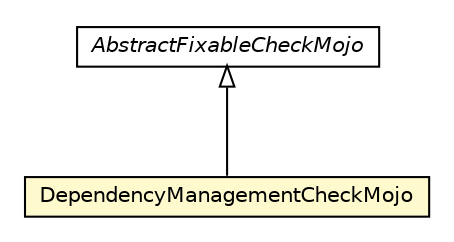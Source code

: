 #!/usr/local/bin/dot
#
# Class diagram 
# Generated by UMLGraph version R5_6-24-gf6e263 (http://www.umlgraph.org/)
#

digraph G {
	edge [fontname="Helvetica",fontsize=10,labelfontname="Helvetica",labelfontsize=10];
	node [fontname="Helvetica",fontsize=10,shape=plaintext];
	nodesep=0.25;
	ranksep=0.5;
	// org.universAAL.support.directives.api.AbstractFixableCheckMojo
	c3281570 [label=<<table title="org.universAAL.support.directives.api.AbstractFixableCheckMojo" border="0" cellborder="1" cellspacing="0" cellpadding="2" port="p" href="../api/AbstractFixableCheckMojo.html">
		<tr><td><table border="0" cellspacing="0" cellpadding="1">
<tr><td align="center" balign="center"><font face="Helvetica-Oblique"> AbstractFixableCheckMojo </font></td></tr>
		</table></td></tr>
		</table>>, URL="../api/AbstractFixableCheckMojo.html", fontname="Helvetica", fontcolor="black", fontsize=10.0];
	// org.universAAL.support.directives.mojos.DependencyManagementCheckMojo
	c3281593 [label=<<table title="org.universAAL.support.directives.mojos.DependencyManagementCheckMojo" border="0" cellborder="1" cellspacing="0" cellpadding="2" port="p" bgcolor="lemonChiffon" href="./DependencyManagementCheckMojo.html">
		<tr><td><table border="0" cellspacing="0" cellpadding="1">
<tr><td align="center" balign="center"> DependencyManagementCheckMojo </td></tr>
		</table></td></tr>
		</table>>, URL="./DependencyManagementCheckMojo.html", fontname="Helvetica", fontcolor="black", fontsize=10.0];
	//org.universAAL.support.directives.mojos.DependencyManagementCheckMojo extends org.universAAL.support.directives.api.AbstractFixableCheckMojo
	c3281570:p -> c3281593:p [dir=back,arrowtail=empty];
}

